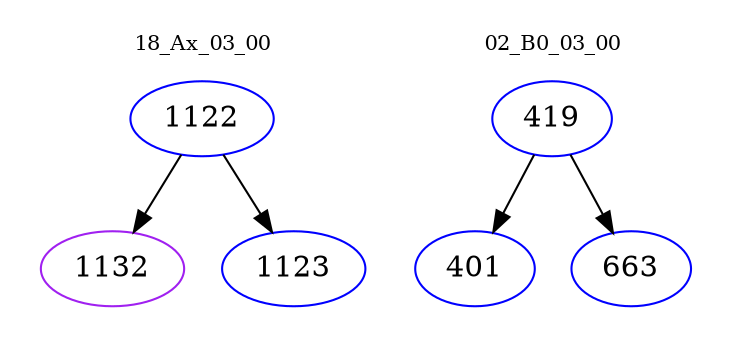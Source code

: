 digraph{
subgraph cluster_0 {
color = white
label = "18_Ax_03_00";
fontsize=10;
T0_1122 [label="1122", color="blue"]
T0_1122 -> T0_1132 [color="black"]
T0_1132 [label="1132", color="purple"]
T0_1122 -> T0_1123 [color="black"]
T0_1123 [label="1123", color="blue"]
}
subgraph cluster_1 {
color = white
label = "02_B0_03_00";
fontsize=10;
T1_419 [label="419", color="blue"]
T1_419 -> T1_401 [color="black"]
T1_401 [label="401", color="blue"]
T1_419 -> T1_663 [color="black"]
T1_663 [label="663", color="blue"]
}
}
